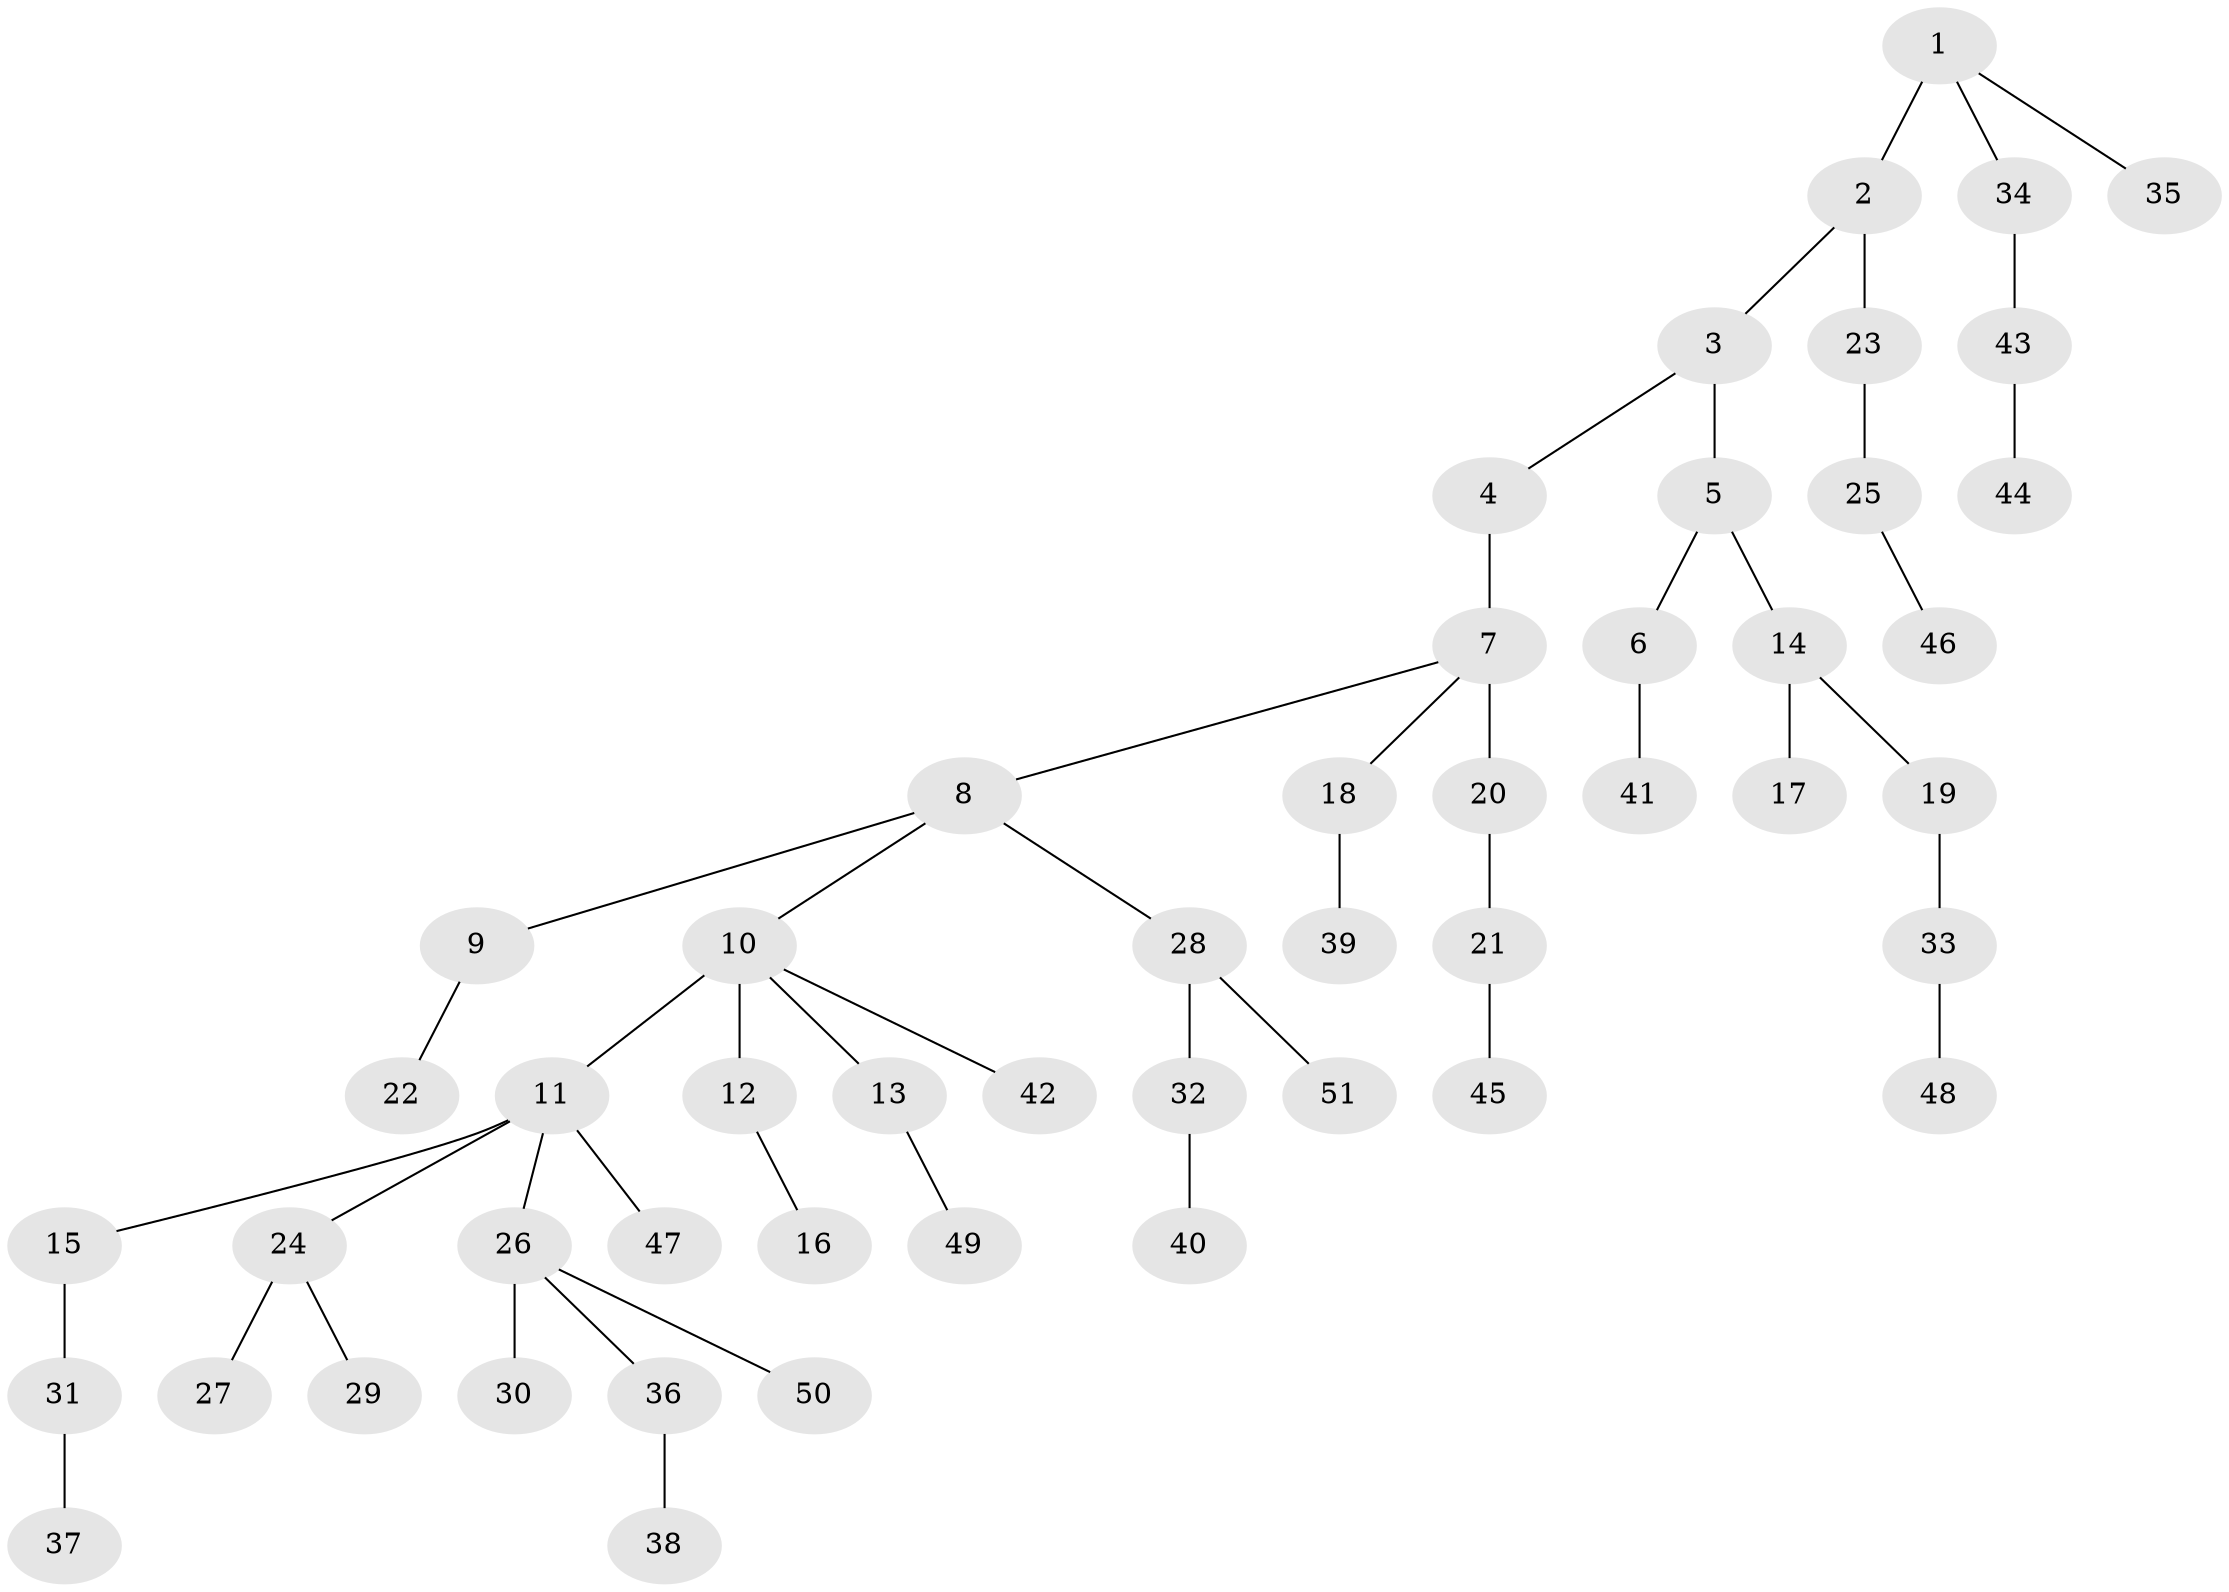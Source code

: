// original degree distribution, {5: 0.041237113402061855, 3: 0.18556701030927836, 2: 0.1958762886597938, 1: 0.5154639175257731, 4: 0.041237113402061855, 8: 0.010309278350515464, 6: 0.010309278350515464}
// Generated by graph-tools (version 1.1) at 2025/36/03/09/25 02:36:34]
// undirected, 51 vertices, 50 edges
graph export_dot {
graph [start="1"]
  node [color=gray90,style=filled];
  1;
  2;
  3;
  4;
  5;
  6;
  7;
  8;
  9;
  10;
  11;
  12;
  13;
  14;
  15;
  16;
  17;
  18;
  19;
  20;
  21;
  22;
  23;
  24;
  25;
  26;
  27;
  28;
  29;
  30;
  31;
  32;
  33;
  34;
  35;
  36;
  37;
  38;
  39;
  40;
  41;
  42;
  43;
  44;
  45;
  46;
  47;
  48;
  49;
  50;
  51;
  1 -- 2 [weight=2.0];
  1 -- 34 [weight=1.0];
  1 -- 35 [weight=1.0];
  2 -- 3 [weight=1.0];
  2 -- 23 [weight=1.0];
  3 -- 4 [weight=1.0];
  3 -- 5 [weight=2.0];
  4 -- 7 [weight=1.0];
  5 -- 6 [weight=1.0];
  5 -- 14 [weight=1.0];
  6 -- 41 [weight=1.0];
  7 -- 8 [weight=1.0];
  7 -- 18 [weight=1.0];
  7 -- 20 [weight=2.0];
  8 -- 9 [weight=1.0];
  8 -- 10 [weight=1.0];
  8 -- 28 [weight=1.0];
  9 -- 22 [weight=1.0];
  10 -- 11 [weight=1.0];
  10 -- 12 [weight=3.0];
  10 -- 13 [weight=1.0];
  10 -- 42 [weight=1.0];
  11 -- 15 [weight=1.0];
  11 -- 24 [weight=1.0];
  11 -- 26 [weight=1.0];
  11 -- 47 [weight=1.0];
  12 -- 16 [weight=1.0];
  13 -- 49 [weight=1.0];
  14 -- 17 [weight=2.0];
  14 -- 19 [weight=1.0];
  15 -- 31 [weight=2.0];
  18 -- 39 [weight=1.0];
  19 -- 33 [weight=1.0];
  20 -- 21 [weight=1.0];
  21 -- 45 [weight=1.0];
  23 -- 25 [weight=1.0];
  24 -- 27 [weight=2.0];
  24 -- 29 [weight=1.0];
  25 -- 46 [weight=1.0];
  26 -- 30 [weight=1.0];
  26 -- 36 [weight=1.0];
  26 -- 50 [weight=1.0];
  28 -- 32 [weight=1.0];
  28 -- 51 [weight=1.0];
  31 -- 37 [weight=1.0];
  32 -- 40 [weight=2.0];
  33 -- 48 [weight=1.0];
  34 -- 43 [weight=1.0];
  36 -- 38 [weight=1.0];
  43 -- 44 [weight=1.0];
}
